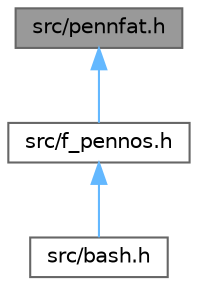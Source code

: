 digraph "src/pennfat.h"
{
 // LATEX_PDF_SIZE
  bgcolor="transparent";
  edge [fontname=Helvetica,fontsize=10,labelfontname=Helvetica,labelfontsize=10];
  node [fontname=Helvetica,fontsize=10,shape=box,height=0.2,width=0.4];
  Node1 [id="Node000001",label="src/pennfat.h",height=0.2,width=0.4,color="gray40", fillcolor="grey60", style="filled", fontcolor="black",tooltip="Header file for PennFAT filesystem and related commands."];
  Node1 -> Node2 [id="edge3_Node000001_Node000002",dir="back",color="steelblue1",style="solid",tooltip=" "];
  Node2 [id="Node000002",label="src/f_pennos.h",height=0.2,width=0.4,color="grey40", fillcolor="white", style="filled",URL="$f__pennos_8h.html",tooltip="Header file for our f functions."];
  Node2 -> Node3 [id="edge4_Node000002_Node000003",dir="back",color="steelblue1",style="solid",tooltip=" "];
  Node3 [id="Node000003",label="src/bash.h",height=0.2,width=0.4,color="grey40", fillcolor="white", style="filled",URL="$bash_8h.html",tooltip="Header file defining simple shell function for PennOS."];
}
